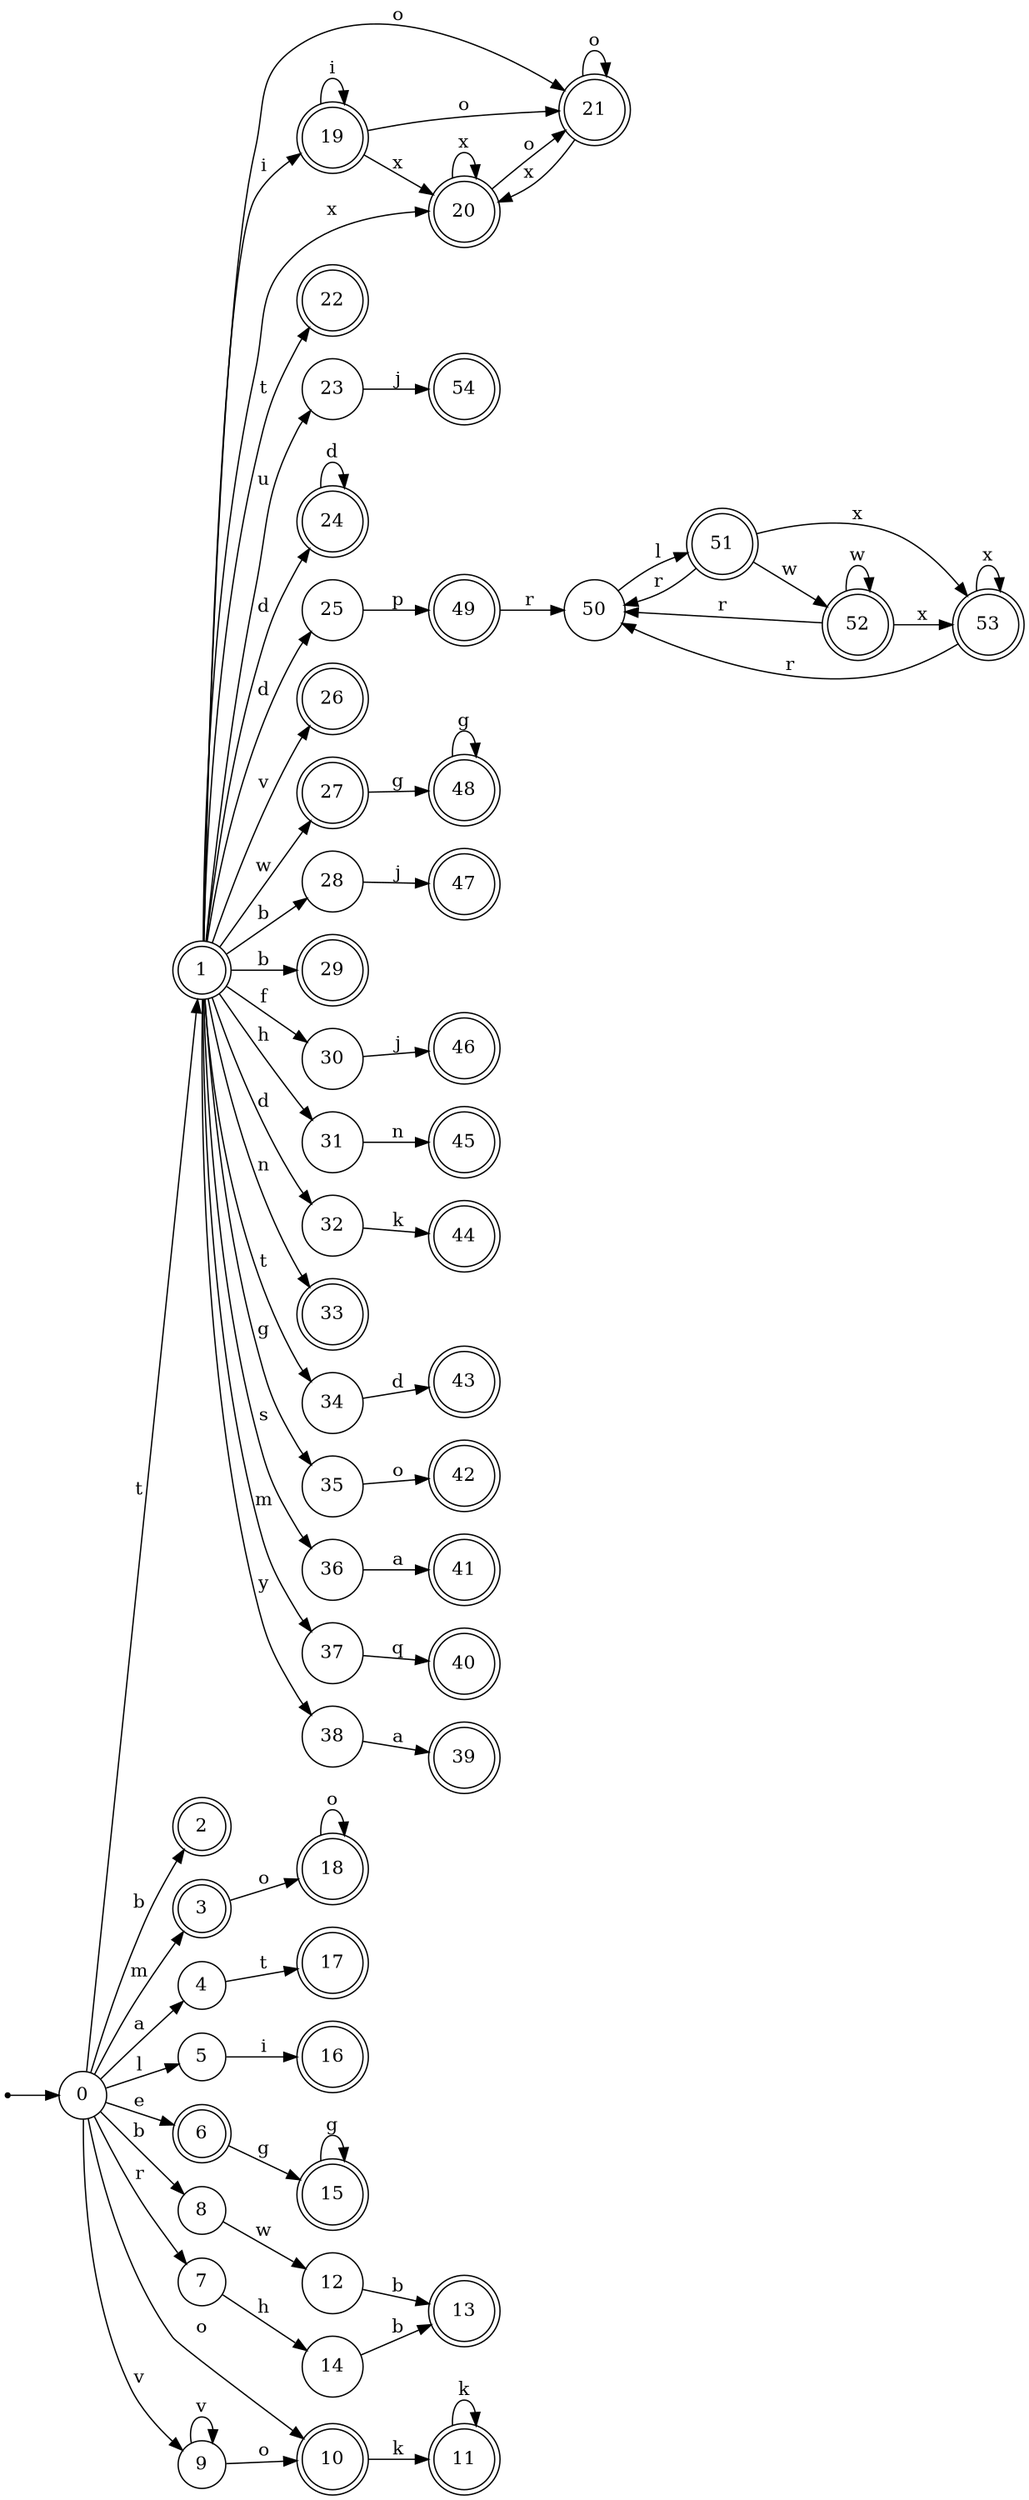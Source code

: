 digraph finite_state_machine {
rankdir=LR;
size="20,20";
node [shape = point]; "dummy0"
node [shape = circle]; "0";
"dummy0" -> "0";
node [shape = doublecircle]; "1";node [shape = doublecircle]; "2";node [shape = doublecircle]; "3";node [shape = circle]; "4";
node [shape = circle]; "5";
node [shape = doublecircle]; "6";node [shape = circle]; "7";
node [shape = circle]; "8";
node [shape = circle]; "9";
node [shape = doublecircle]; "10";node [shape = doublecircle]; "11";node [shape = circle]; "12";
node [shape = doublecircle]; "13";node [shape = circle]; "14";
node [shape = doublecircle]; "15";node [shape = doublecircle]; "16";node [shape = doublecircle]; "17";node [shape = doublecircle]; "18";node [shape = doublecircle]; "19";node [shape = doublecircle]; "20";node [shape = doublecircle]; "21";node [shape = doublecircle]; "22";node [shape = circle]; "23";
node [shape = doublecircle]; "24";node [shape = circle]; "25";
node [shape = doublecircle]; "26";node [shape = doublecircle]; "27";node [shape = circle]; "28";
node [shape = doublecircle]; "29";node [shape = circle]; "30";
node [shape = circle]; "31";
node [shape = circle]; "32";
node [shape = doublecircle]; "33";node [shape = circle]; "34";
node [shape = circle]; "35";
node [shape = circle]; "36";
node [shape = circle]; "37";
node [shape = circle]; "38";
node [shape = doublecircle]; "39";node [shape = doublecircle]; "40";node [shape = doublecircle]; "41";node [shape = doublecircle]; "42";node [shape = doublecircle]; "43";node [shape = doublecircle]; "44";node [shape = doublecircle]; "45";node [shape = doublecircle]; "46";node [shape = doublecircle]; "47";node [shape = doublecircle]; "48";node [shape = doublecircle]; "49";node [shape = circle]; "50";
node [shape = doublecircle]; "51";node [shape = doublecircle]; "52";node [shape = doublecircle]; "53";node [shape = doublecircle]; "54";"0" -> "1" [label = "t"];
 "0" -> "8" [label = "b"];
 "0" -> "2" [label = "b"];
 "0" -> "3" [label = "m"];
 "0" -> "4" [label = "a"];
 "0" -> "5" [label = "l"];
 "0" -> "6" [label = "e"];
 "0" -> "7" [label = "r"];
 "0" -> "9" [label = "v"];
 "0" -> "10" [label = "o"];
 "10" -> "11" [label = "k"];
 "11" -> "11" [label = "k"];
 "9" -> "9" [label = "v"];
 "9" -> "10" [label = "o"];
 "8" -> "12" [label = "w"];
 "12" -> "13" [label = "b"];
 "7" -> "14" [label = "h"];
 "14" -> "13" [label = "b"];
 "6" -> "15" [label = "g"];
 "15" -> "15" [label = "g"];
 "5" -> "16" [label = "i"];
 "4" -> "17" [label = "t"];
 "3" -> "18" [label = "o"];
 "18" -> "18" [label = "o"];
 "1" -> "19" [label = "i"];
 "1" -> "20" [label = "x"];
 "1" -> "21" [label = "o"];
 "1" -> "34" [label = "t"];
 "1" -> "22" [label = "t"];
 "1" -> "23" [label = "u"];
 "1" -> "24" [label = "d"];
 "1" -> "25" [label = "d"];
 "1" -> "32" [label = "d"];
 "1" -> "26" [label = "v"];
 "1" -> "27" [label = "w"];
 "1" -> "28" [label = "b"];
 "1" -> "29" [label = "b"];
 "1" -> "30" [label = "f"];
 "1" -> "31" [label = "h"];
 "1" -> "33" [label = "n"];
 "1" -> "35" [label = "g"];
 "1" -> "36" [label = "s"];
 "1" -> "37" [label = "m"];
 "1" -> "38" [label = "y"];
 "38" -> "39" [label = "a"];
 "37" -> "40" [label = "q"];
 "36" -> "41" [label = "a"];
 "35" -> "42" [label = "o"];
 "34" -> "43" [label = "d"];
 "32" -> "44" [label = "k"];
 "31" -> "45" [label = "n"];
 "30" -> "46" [label = "j"];
 "28" -> "47" [label = "j"];
 "27" -> "48" [label = "g"];
 "48" -> "48" [label = "g"];
 "25" -> "49" [label = "p"];
 "49" -> "50" [label = "r"];
 "50" -> "51" [label = "l"];
 "51" -> "50" [label = "r"];
 "51" -> "52" [label = "w"];
 "51" -> "53" [label = "x"];
 "53" -> "53" [label = "x"];
 "53" -> "50" [label = "r"];
 "52" -> "52" [label = "w"];
 "52" -> "50" [label = "r"];
 "52" -> "53" [label = "x"];
 "24" -> "24" [label = "d"];
 "23" -> "54" [label = "j"];
 "21" -> "21" [label = "o"];
 "21" -> "20" [label = "x"];
 "20" -> "20" [label = "x"];
 "20" -> "21" [label = "o"];
 "19" -> "19" [label = "i"];
 "19" -> "20" [label = "x"];
 "19" -> "21" [label = "o"];
 }
